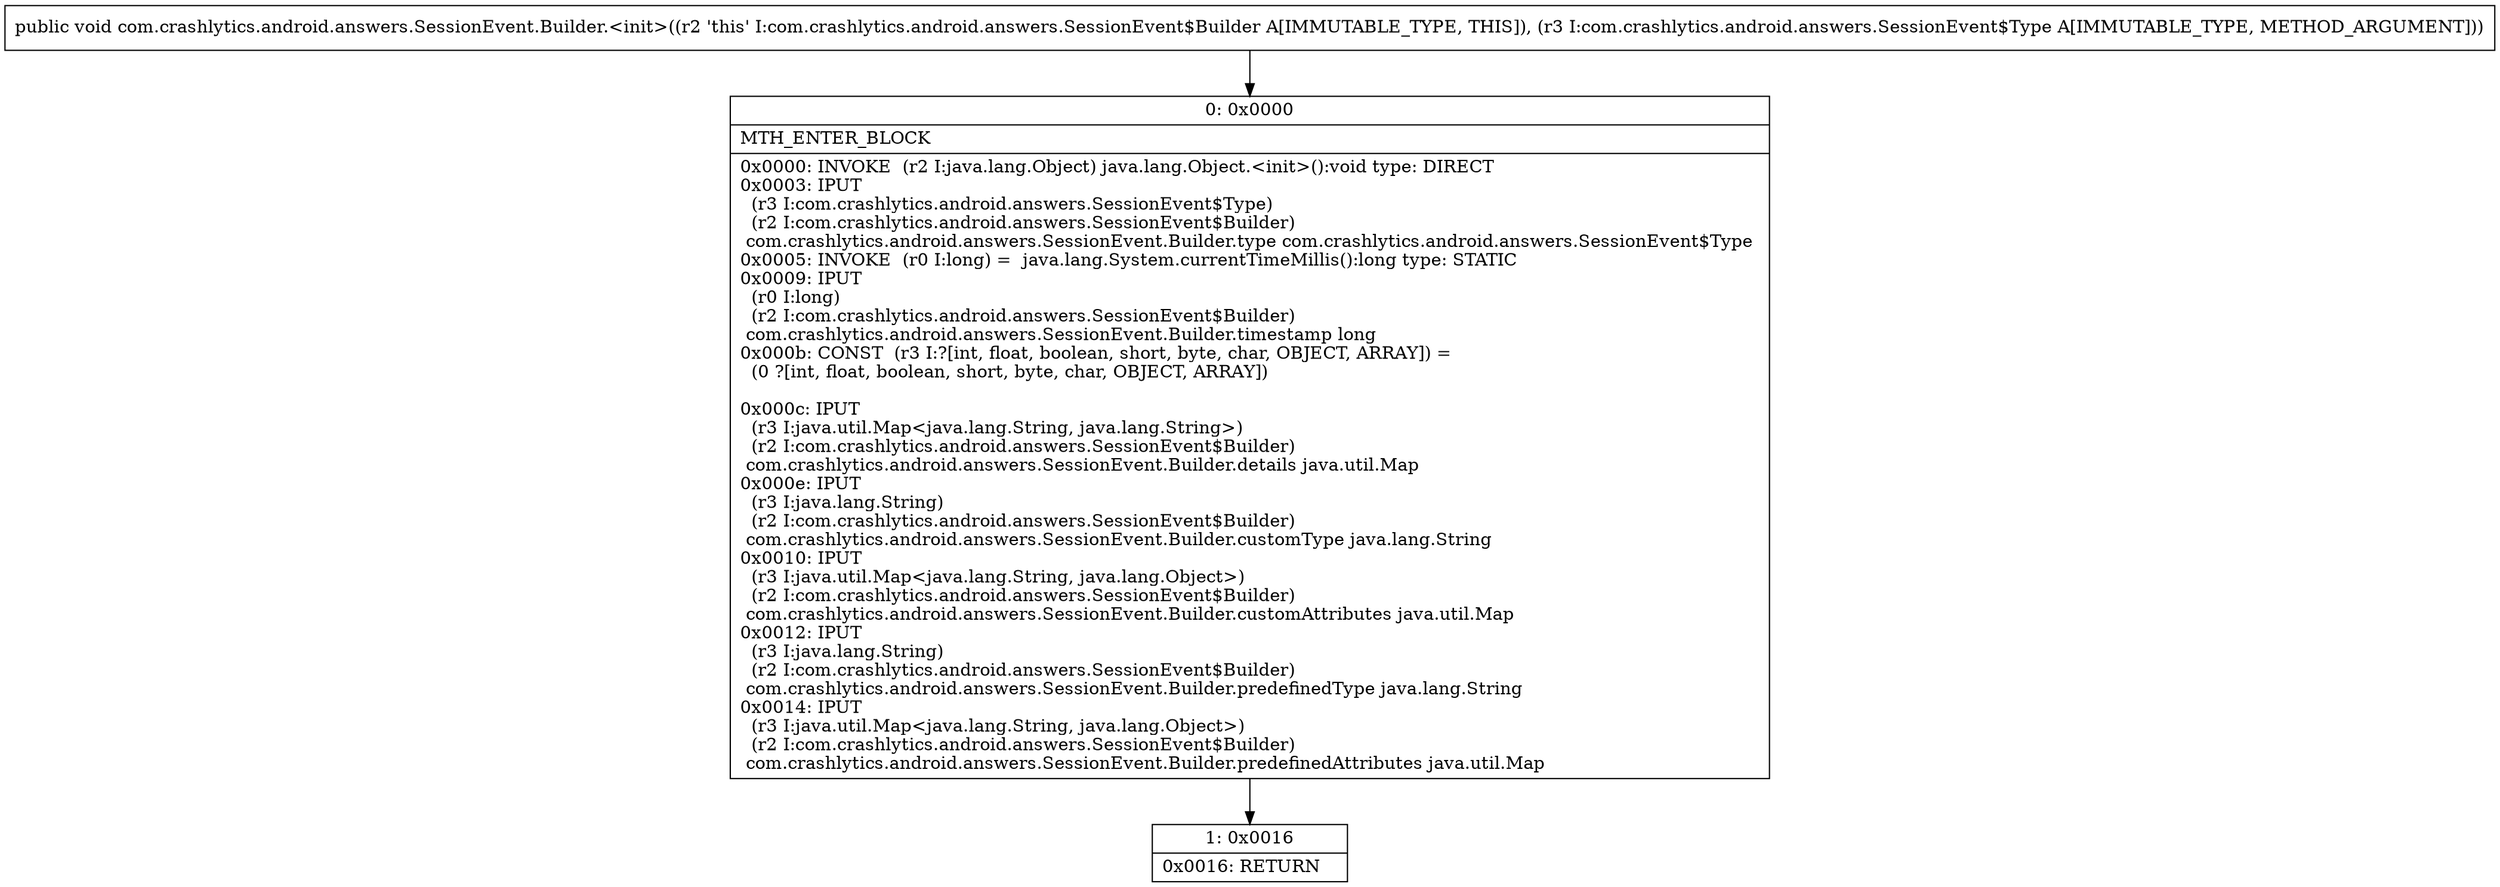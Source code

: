 digraph "CFG forcom.crashlytics.android.answers.SessionEvent.Builder.\<init\>(Lcom\/crashlytics\/android\/answers\/SessionEvent$Type;)V" {
Node_0 [shape=record,label="{0\:\ 0x0000|MTH_ENTER_BLOCK\l|0x0000: INVOKE  (r2 I:java.lang.Object) java.lang.Object.\<init\>():void type: DIRECT \l0x0003: IPUT  \l  (r3 I:com.crashlytics.android.answers.SessionEvent$Type)\l  (r2 I:com.crashlytics.android.answers.SessionEvent$Builder)\l com.crashlytics.android.answers.SessionEvent.Builder.type com.crashlytics.android.answers.SessionEvent$Type \l0x0005: INVOKE  (r0 I:long) =  java.lang.System.currentTimeMillis():long type: STATIC \l0x0009: IPUT  \l  (r0 I:long)\l  (r2 I:com.crashlytics.android.answers.SessionEvent$Builder)\l com.crashlytics.android.answers.SessionEvent.Builder.timestamp long \l0x000b: CONST  (r3 I:?[int, float, boolean, short, byte, char, OBJECT, ARRAY]) = \l  (0 ?[int, float, boolean, short, byte, char, OBJECT, ARRAY])\l \l0x000c: IPUT  \l  (r3 I:java.util.Map\<java.lang.String, java.lang.String\>)\l  (r2 I:com.crashlytics.android.answers.SessionEvent$Builder)\l com.crashlytics.android.answers.SessionEvent.Builder.details java.util.Map \l0x000e: IPUT  \l  (r3 I:java.lang.String)\l  (r2 I:com.crashlytics.android.answers.SessionEvent$Builder)\l com.crashlytics.android.answers.SessionEvent.Builder.customType java.lang.String \l0x0010: IPUT  \l  (r3 I:java.util.Map\<java.lang.String, java.lang.Object\>)\l  (r2 I:com.crashlytics.android.answers.SessionEvent$Builder)\l com.crashlytics.android.answers.SessionEvent.Builder.customAttributes java.util.Map \l0x0012: IPUT  \l  (r3 I:java.lang.String)\l  (r2 I:com.crashlytics.android.answers.SessionEvent$Builder)\l com.crashlytics.android.answers.SessionEvent.Builder.predefinedType java.lang.String \l0x0014: IPUT  \l  (r3 I:java.util.Map\<java.lang.String, java.lang.Object\>)\l  (r2 I:com.crashlytics.android.answers.SessionEvent$Builder)\l com.crashlytics.android.answers.SessionEvent.Builder.predefinedAttributes java.util.Map \l}"];
Node_1 [shape=record,label="{1\:\ 0x0016|0x0016: RETURN   \l}"];
MethodNode[shape=record,label="{public void com.crashlytics.android.answers.SessionEvent.Builder.\<init\>((r2 'this' I:com.crashlytics.android.answers.SessionEvent$Builder A[IMMUTABLE_TYPE, THIS]), (r3 I:com.crashlytics.android.answers.SessionEvent$Type A[IMMUTABLE_TYPE, METHOD_ARGUMENT])) }"];
MethodNode -> Node_0;
Node_0 -> Node_1;
}

